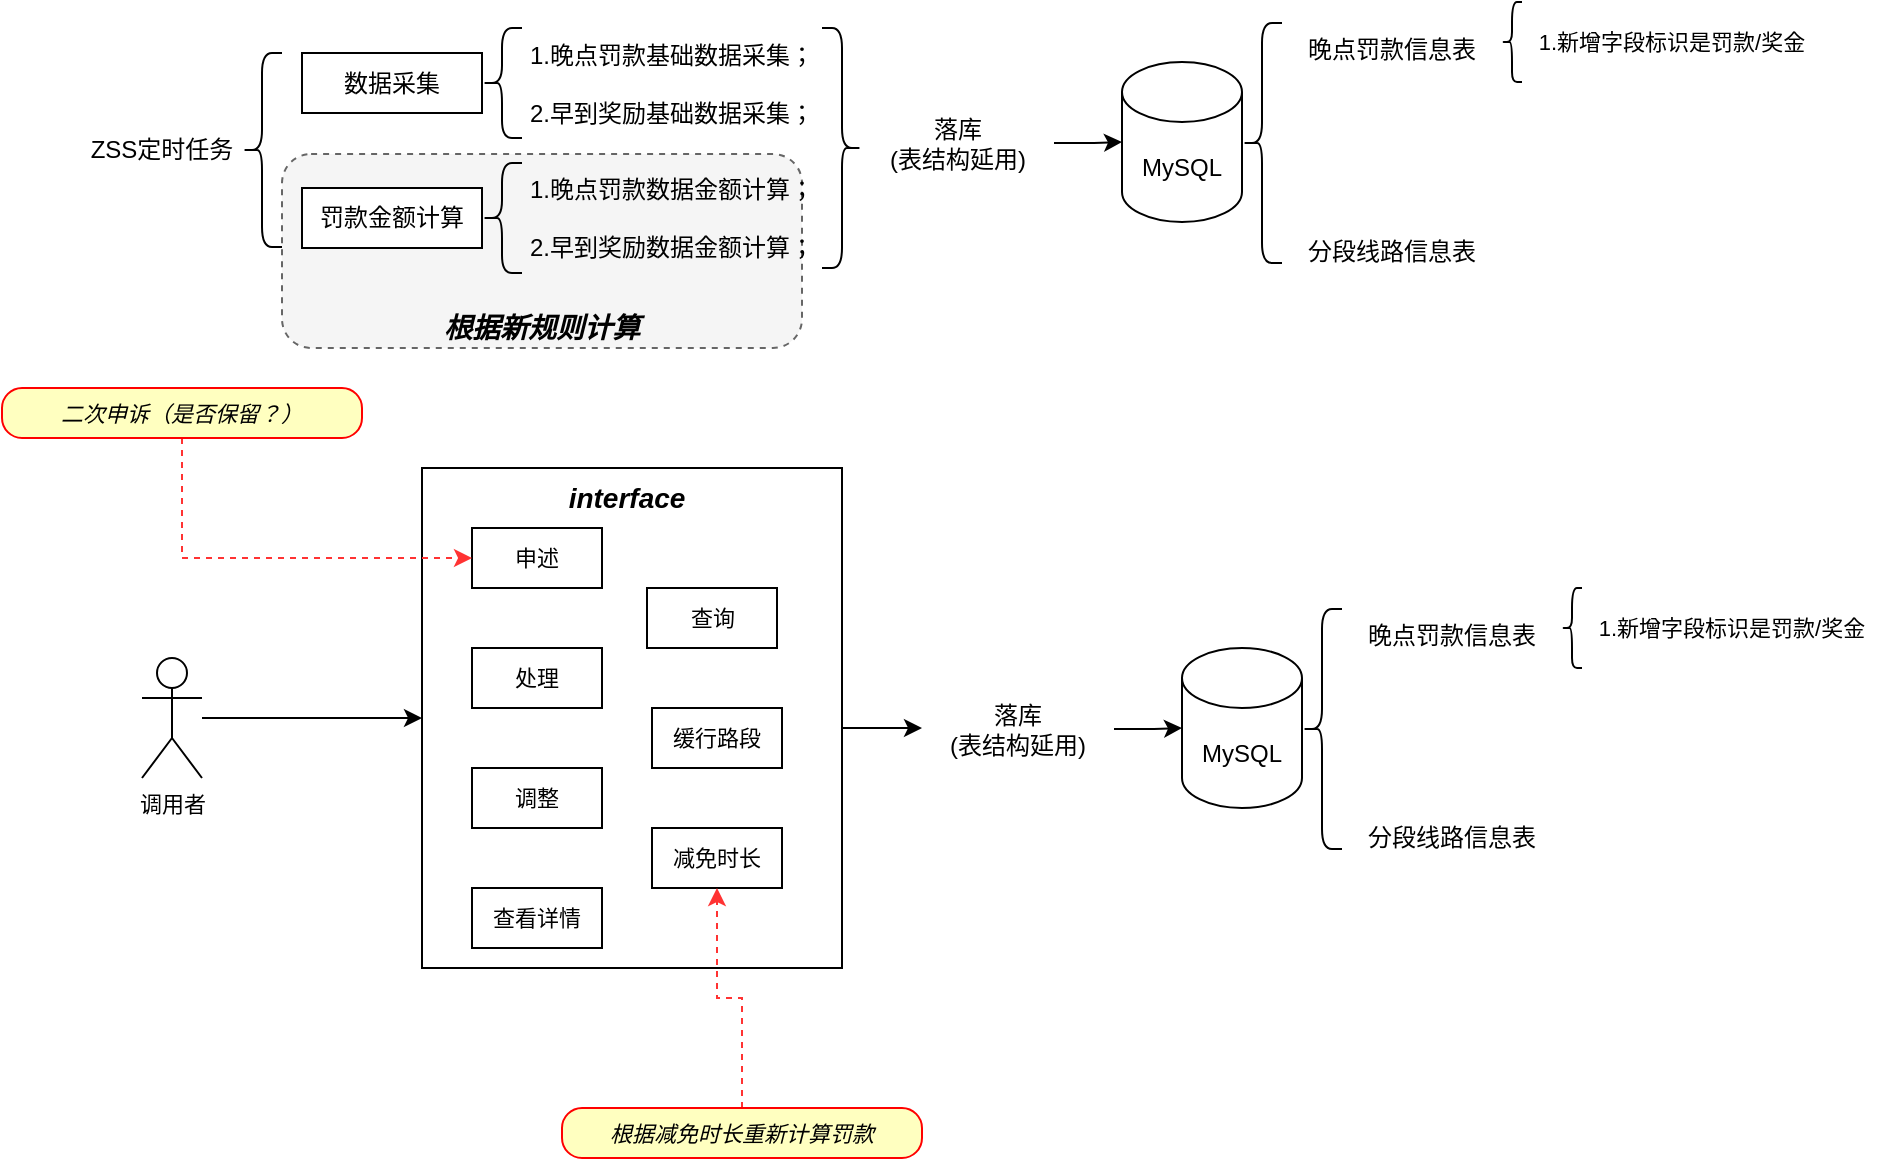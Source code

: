 <mxfile version="15.9.4" type="github">
  <diagram id="G8VuchcI1mCE1RwJLLVs" name="第 1 页">
    <mxGraphModel dx="2012" dy="667" grid="1" gridSize="10" guides="1" tooltips="1" connect="1" arrows="1" fold="1" page="1" pageScale="1" pageWidth="827" pageHeight="1169" math="0" shadow="0">
      <root>
        <mxCell id="0" />
        <mxCell id="1" parent="0" />
        <mxCell id="lmvJmJvYwdmE9mu-P-zr-45" style="edgeStyle=orthogonalEdgeStyle;rounded=0;orthogonalLoop=1;jettySize=auto;html=1;exitX=1;exitY=0.5;exitDx=0;exitDy=0;fontSize=14;fontColor=#000000;strokeColor=#000000;" edge="1" parent="1" source="lmvJmJvYwdmE9mu-P-zr-33" target="lmvJmJvYwdmE9mu-P-zr-39">
          <mxGeometry relative="1" as="geometry">
            <Array as="points">
              <mxPoint x="310" y="380" />
            </Array>
          </mxGeometry>
        </mxCell>
        <mxCell id="lmvJmJvYwdmE9mu-P-zr-33" value="" style="rounded=0;whiteSpace=wrap;html=1;fontSize=11;" vertex="1" parent="1">
          <mxGeometry x="100" y="250" width="210" height="250" as="geometry" />
        </mxCell>
        <mxCell id="lmvJmJvYwdmE9mu-P-zr-18" value="" style="rounded=1;whiteSpace=wrap;html=1;dashed=1;fillColor=#f5f5f5;fontColor=#333333;strokeColor=#666666;" vertex="1" parent="1">
          <mxGeometry x="30" y="93" width="260" height="97" as="geometry" />
        </mxCell>
        <mxCell id="lmvJmJvYwdmE9mu-P-zr-1" value="数据采集" style="rounded=0;whiteSpace=wrap;html=1;" vertex="1" parent="1">
          <mxGeometry x="40" y="42.5" width="90" height="30" as="geometry" />
        </mxCell>
        <mxCell id="lmvJmJvYwdmE9mu-P-zr-2" value="" style="shape=curlyBracket;whiteSpace=wrap;html=1;rounded=1;" vertex="1" parent="1">
          <mxGeometry x="130" y="30" width="20" height="55" as="geometry" />
        </mxCell>
        <mxCell id="lmvJmJvYwdmE9mu-P-zr-3" value="1.晚点罚款基础数据采集；&lt;br&gt;&lt;br&gt;2.早到奖励基础数据采集；" style="text;html=1;strokeColor=none;fillColor=none;align=center;verticalAlign=middle;whiteSpace=wrap;rounded=0;" vertex="1" parent="1">
          <mxGeometry x="140" y="32.5" width="170" height="50" as="geometry" />
        </mxCell>
        <mxCell id="lmvJmJvYwdmE9mu-P-zr-4" value="罚款金额计算" style="rounded=0;whiteSpace=wrap;html=1;" vertex="1" parent="1">
          <mxGeometry x="40" y="110" width="90" height="30" as="geometry" />
        </mxCell>
        <mxCell id="lmvJmJvYwdmE9mu-P-zr-5" value="" style="shape=curlyBracket;whiteSpace=wrap;html=1;rounded=1;" vertex="1" parent="1">
          <mxGeometry x="130" y="97.5" width="20" height="55" as="geometry" />
        </mxCell>
        <mxCell id="lmvJmJvYwdmE9mu-P-zr-6" value="1.晚点罚款数据金额计算；&lt;br&gt;&lt;br&gt;2.早到奖励数据金额计算；" style="text;html=1;strokeColor=none;fillColor=none;align=center;verticalAlign=middle;whiteSpace=wrap;rounded=0;" vertex="1" parent="1">
          <mxGeometry x="150" y="100" width="150" height="50" as="geometry" />
        </mxCell>
        <mxCell id="lmvJmJvYwdmE9mu-P-zr-7" value="" style="shape=curlyBracket;whiteSpace=wrap;html=1;rounded=1;" vertex="1" parent="1">
          <mxGeometry x="10" y="42.5" width="20" height="97" as="geometry" />
        </mxCell>
        <mxCell id="lmvJmJvYwdmE9mu-P-zr-8" value="ZSS定时任务" style="text;html=1;strokeColor=none;fillColor=none;align=center;verticalAlign=middle;whiteSpace=wrap;rounded=0;" vertex="1" parent="1">
          <mxGeometry x="-70" y="76" width="80" height="30" as="geometry" />
        </mxCell>
        <mxCell id="lmvJmJvYwdmE9mu-P-zr-9" value="" style="shape=curlyBracket;whiteSpace=wrap;html=1;rounded=1;flipH=1;" vertex="1" parent="1">
          <mxGeometry x="300" y="30" width="20" height="120" as="geometry" />
        </mxCell>
        <mxCell id="lmvJmJvYwdmE9mu-P-zr-12" value="" style="edgeStyle=orthogonalEdgeStyle;rounded=0;orthogonalLoop=1;jettySize=auto;html=1;" edge="1" parent="1" source="lmvJmJvYwdmE9mu-P-zr-10" target="lmvJmJvYwdmE9mu-P-zr-11">
          <mxGeometry relative="1" as="geometry" />
        </mxCell>
        <mxCell id="lmvJmJvYwdmE9mu-P-zr-10" value="落库&lt;br&gt;(表结构延用)" style="text;html=1;strokeColor=none;fillColor=none;align=center;verticalAlign=middle;whiteSpace=wrap;rounded=0;" vertex="1" parent="1">
          <mxGeometry x="320" y="72.5" width="96" height="30" as="geometry" />
        </mxCell>
        <mxCell id="lmvJmJvYwdmE9mu-P-zr-11" value="&lt;span&gt;MySQL&lt;/span&gt;" style="shape=cylinder3;whiteSpace=wrap;html=1;boundedLbl=1;backgroundOutline=1;size=15;" vertex="1" parent="1">
          <mxGeometry x="450" y="47" width="60" height="80" as="geometry" />
        </mxCell>
        <mxCell id="lmvJmJvYwdmE9mu-P-zr-13" value="" style="shape=curlyBracket;whiteSpace=wrap;html=1;rounded=1;" vertex="1" parent="1">
          <mxGeometry x="510" y="27.5" width="20" height="120" as="geometry" />
        </mxCell>
        <mxCell id="lmvJmJvYwdmE9mu-P-zr-14" value="晚点罚款信息表&lt;br&gt;&lt;br&gt;&lt;br&gt;&lt;br&gt;&lt;br&gt;&lt;br&gt;&lt;br&gt;分段线路信息表" style="text;html=1;strokeColor=none;fillColor=none;align=center;verticalAlign=middle;whiteSpace=wrap;rounded=0;" vertex="1" parent="1">
          <mxGeometry x="510" y="57" width="150" height="67" as="geometry" />
        </mxCell>
        <mxCell id="lmvJmJvYwdmE9mu-P-zr-19" value="根据新规则计算" style="text;html=1;strokeColor=none;fillColor=none;align=center;verticalAlign=middle;whiteSpace=wrap;rounded=0;dashed=1;fontStyle=3;fontSize=14;" vertex="1" parent="1">
          <mxGeometry x="90" y="170" width="140" height="20" as="geometry" />
        </mxCell>
        <mxCell id="lmvJmJvYwdmE9mu-P-zr-21" value="" style="shape=curlyBracket;whiteSpace=wrap;html=1;rounded=1;fontSize=14;size=0.5;" vertex="1" parent="1">
          <mxGeometry x="640" y="17" width="10" height="40" as="geometry" />
        </mxCell>
        <mxCell id="lmvJmJvYwdmE9mu-P-zr-22" value="&lt;font style=&quot;font-size: 11px&quot;&gt;1.新增字段标识是罚款/奖金&lt;/font&gt;" style="text;html=1;strokeColor=none;fillColor=none;align=center;verticalAlign=middle;whiteSpace=wrap;rounded=0;fontSize=14;" vertex="1" parent="1">
          <mxGeometry x="640" y="17" width="170" height="38" as="geometry" />
        </mxCell>
        <mxCell id="lmvJmJvYwdmE9mu-P-zr-23" value="申述" style="rounded=0;whiteSpace=wrap;html=1;fontSize=11;" vertex="1" parent="1">
          <mxGeometry x="125" y="280" width="65" height="30" as="geometry" />
        </mxCell>
        <mxCell id="lmvJmJvYwdmE9mu-P-zr-24" value="处理" style="rounded=0;whiteSpace=wrap;html=1;fontSize=11;" vertex="1" parent="1">
          <mxGeometry x="125" y="340" width="65" height="30" as="geometry" />
        </mxCell>
        <mxCell id="lmvJmJvYwdmE9mu-P-zr-25" value="调整" style="rounded=0;whiteSpace=wrap;html=1;fontSize=11;" vertex="1" parent="1">
          <mxGeometry x="125" y="400" width="65" height="30" as="geometry" />
        </mxCell>
        <mxCell id="lmvJmJvYwdmE9mu-P-zr-26" value="查看详情" style="rounded=0;whiteSpace=wrap;html=1;fontSize=11;" vertex="1" parent="1">
          <mxGeometry x="125" y="460" width="65" height="30" as="geometry" />
        </mxCell>
        <mxCell id="lmvJmJvYwdmE9mu-P-zr-27" value="查询" style="rounded=0;whiteSpace=wrap;html=1;fontSize=11;" vertex="1" parent="1">
          <mxGeometry x="212.5" y="310" width="65" height="30" as="geometry" />
        </mxCell>
        <mxCell id="lmvJmJvYwdmE9mu-P-zr-28" value="缓行路段" style="rounded=0;whiteSpace=wrap;html=1;fontSize=11;" vertex="1" parent="1">
          <mxGeometry x="215" y="370" width="65" height="30" as="geometry" />
        </mxCell>
        <mxCell id="lmvJmJvYwdmE9mu-P-zr-29" value="减免时长" style="rounded=0;whiteSpace=wrap;html=1;fontSize=11;" vertex="1" parent="1">
          <mxGeometry x="215" y="430" width="65" height="30" as="geometry" />
        </mxCell>
        <mxCell id="lmvJmJvYwdmE9mu-P-zr-32" style="edgeStyle=orthogonalEdgeStyle;rounded=0;orthogonalLoop=1;jettySize=auto;html=1;exitX=0.5;exitY=0;exitDx=0;exitDy=0;entryX=0.5;entryY=1;entryDx=0;entryDy=0;fontSize=11;dashed=1;strokeColor=#FF3333;" edge="1" parent="1" source="lmvJmJvYwdmE9mu-P-zr-30" target="lmvJmJvYwdmE9mu-P-zr-29">
          <mxGeometry relative="1" as="geometry" />
        </mxCell>
        <mxCell id="lmvJmJvYwdmE9mu-P-zr-30" value="根据减免时长重新计算罚款" style="rounded=1;whiteSpace=wrap;html=1;arcSize=40;fontColor=#000000;fillColor=#ffffc0;strokeColor=#ff0000;fontSize=11;fontStyle=2" vertex="1" parent="1">
          <mxGeometry x="170" y="570" width="180" height="25" as="geometry" />
        </mxCell>
        <mxCell id="lmvJmJvYwdmE9mu-P-zr-35" style="edgeStyle=orthogonalEdgeStyle;rounded=0;orthogonalLoop=1;jettySize=auto;html=1;entryX=0;entryY=0.5;entryDx=0;entryDy=0;fontSize=11;strokeColor=#000000;fontColor=#000000;" edge="1" parent="1" source="lmvJmJvYwdmE9mu-P-zr-34" target="lmvJmJvYwdmE9mu-P-zr-33">
          <mxGeometry relative="1" as="geometry" />
        </mxCell>
        <mxCell id="lmvJmJvYwdmE9mu-P-zr-34" value="调用者" style="shape=umlActor;verticalLabelPosition=bottom;verticalAlign=top;html=1;fontSize=11;" vertex="1" parent="1">
          <mxGeometry x="-40" y="345" width="30" height="60" as="geometry" />
        </mxCell>
        <mxCell id="lmvJmJvYwdmE9mu-P-zr-37" value="&lt;font style=&quot;font-size: 14px&quot;&gt;&lt;b&gt;&lt;i&gt;interface&lt;/i&gt;&lt;/b&gt;&lt;/font&gt;" style="text;html=1;strokeColor=none;fillColor=none;align=center;verticalAlign=middle;whiteSpace=wrap;rounded=0;fontSize=11;fontColor=#000000;" vertex="1" parent="1">
          <mxGeometry x="155" y="260" width="95" height="10" as="geometry" />
        </mxCell>
        <mxCell id="lmvJmJvYwdmE9mu-P-zr-38" value="" style="edgeStyle=orthogonalEdgeStyle;rounded=0;orthogonalLoop=1;jettySize=auto;html=1;" edge="1" parent="1" source="lmvJmJvYwdmE9mu-P-zr-39" target="lmvJmJvYwdmE9mu-P-zr-40">
          <mxGeometry relative="1" as="geometry" />
        </mxCell>
        <mxCell id="lmvJmJvYwdmE9mu-P-zr-39" value="落库&lt;br&gt;(表结构延用)" style="text;html=1;strokeColor=none;fillColor=none;align=center;verticalAlign=middle;whiteSpace=wrap;rounded=0;" vertex="1" parent="1">
          <mxGeometry x="350" y="365.5" width="96" height="30" as="geometry" />
        </mxCell>
        <mxCell id="lmvJmJvYwdmE9mu-P-zr-40" value="&lt;span&gt;MySQL&lt;/span&gt;" style="shape=cylinder3;whiteSpace=wrap;html=1;boundedLbl=1;backgroundOutline=1;size=15;" vertex="1" parent="1">
          <mxGeometry x="480" y="340" width="60" height="80" as="geometry" />
        </mxCell>
        <mxCell id="lmvJmJvYwdmE9mu-P-zr-41" value="" style="shape=curlyBracket;whiteSpace=wrap;html=1;rounded=1;" vertex="1" parent="1">
          <mxGeometry x="540" y="320.5" width="20" height="120" as="geometry" />
        </mxCell>
        <mxCell id="lmvJmJvYwdmE9mu-P-zr-42" value="晚点罚款信息表&lt;br&gt;&lt;br&gt;&lt;br&gt;&lt;br&gt;&lt;br&gt;&lt;br&gt;&lt;br&gt;分段线路信息表" style="text;html=1;strokeColor=none;fillColor=none;align=center;verticalAlign=middle;whiteSpace=wrap;rounded=0;" vertex="1" parent="1">
          <mxGeometry x="540" y="350" width="150" height="67" as="geometry" />
        </mxCell>
        <mxCell id="lmvJmJvYwdmE9mu-P-zr-43" value="" style="shape=curlyBracket;whiteSpace=wrap;html=1;rounded=1;fontSize=14;size=0.5;" vertex="1" parent="1">
          <mxGeometry x="670" y="310" width="10" height="40" as="geometry" />
        </mxCell>
        <mxCell id="lmvJmJvYwdmE9mu-P-zr-44" value="&lt;font style=&quot;font-size: 11px&quot;&gt;1.新增字段标识是罚款/奖金&lt;/font&gt;" style="text;html=1;strokeColor=none;fillColor=none;align=center;verticalAlign=middle;whiteSpace=wrap;rounded=0;fontSize=14;" vertex="1" parent="1">
          <mxGeometry x="670" y="310" width="170" height="38" as="geometry" />
        </mxCell>
        <mxCell id="lmvJmJvYwdmE9mu-P-zr-52" style="edgeStyle=orthogonalEdgeStyle;rounded=0;orthogonalLoop=1;jettySize=auto;html=1;exitX=0.5;exitY=1;exitDx=0;exitDy=0;entryX=0;entryY=0.5;entryDx=0;entryDy=0;fontSize=11;dashed=1;strokeColor=#FF3333;" edge="1" parent="1" source="lmvJmJvYwdmE9mu-P-zr-53" target="lmvJmJvYwdmE9mu-P-zr-23">
          <mxGeometry relative="1" as="geometry">
            <mxPoint x="225" y="210.0" as="targetPoint" />
          </mxGeometry>
        </mxCell>
        <mxCell id="lmvJmJvYwdmE9mu-P-zr-53" value="二次申诉（是否保留？）" style="rounded=1;whiteSpace=wrap;html=1;arcSize=40;fontColor=#000000;fillColor=#ffffc0;strokeColor=#ff0000;fontSize=11;fontStyle=2" vertex="1" parent="1">
          <mxGeometry x="-110" y="210" width="180" height="25" as="geometry" />
        </mxCell>
      </root>
    </mxGraphModel>
  </diagram>
</mxfile>
